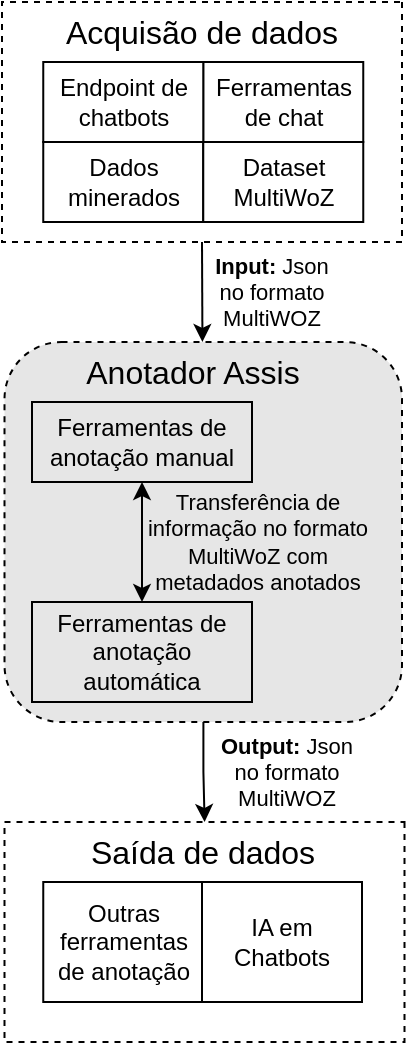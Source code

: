 <mxfile version="20.7.2" type="github">
  <diagram id="oAJdKiYyYe6bpVS6prKH" name="Page-1">
    <mxGraphModel dx="1434" dy="710" grid="1" gridSize="10" guides="1" tooltips="1" connect="1" arrows="1" fold="1" page="1" pageScale="1" pageWidth="850" pageHeight="1100" math="0" shadow="0">
      <root>
        <mxCell id="0" />
        <mxCell id="1" parent="0" />
        <mxCell id="dfSitunsThZcjfo4dWiY-11" value="" style="edgeStyle=orthogonalEdgeStyle;rounded=0;orthogonalLoop=1;jettySize=auto;html=1;" edge="1" parent="1" source="uoHW2_MDEuEodbXvVXq1-7" target="dfSitunsThZcjfo4dWiY-4">
          <mxGeometry relative="1" as="geometry" />
        </mxCell>
        <mxCell id="uoHW2_MDEuEodbXvVXq1-7" value="" style="rounded=1;whiteSpace=wrap;html=1;dashed=1;fillColor=#E6E6E6;" parent="1" vertex="1">
          <mxGeometry x="1.25" y="330" width="198.75" height="190" as="geometry" />
        </mxCell>
        <mxCell id="uoHW2_MDEuEodbXvVXq1-6" value="" style="rounded=1;whiteSpace=wrap;html=1;dashed=1;rotation=0;direction=south;arcSize=0;fillColor=none;" parent="1" vertex="1">
          <mxGeometry y="160" width="200" height="120" as="geometry" />
        </mxCell>
        <mxCell id="uoHW2_MDEuEodbXvVXq1-1" value="Ferramentas de chat" style="rounded=0;whiteSpace=wrap;html=1;" parent="1" vertex="1">
          <mxGeometry x="100.63" y="190" width="80" height="40" as="geometry" />
        </mxCell>
        <mxCell id="uoHW2_MDEuEodbXvVXq1-2" value="Dados minerados" style="rounded=0;whiteSpace=wrap;html=1;" parent="1" vertex="1">
          <mxGeometry x="20.63" y="230" width="80" height="40" as="geometry" />
        </mxCell>
        <mxCell id="uoHW2_MDEuEodbXvVXq1-3" value="Endpoint de chatbots" style="rounded=0;whiteSpace=wrap;html=1;" parent="1" vertex="1">
          <mxGeometry x="20.63" y="190" width="80" height="40" as="geometry" />
        </mxCell>
        <mxCell id="uoHW2_MDEuEodbXvVXq1-4" value="&lt;div&gt;Dataset MultiWoZ&lt;br&gt;&lt;/div&gt;" style="rounded=0;whiteSpace=wrap;html=1;" parent="1" vertex="1">
          <mxGeometry x="100.63" y="230" width="80" height="40" as="geometry" />
        </mxCell>
        <mxCell id="uoHW2_MDEuEodbXvVXq1-5" value="Ferramentas de anotação manual" style="rounded=0;whiteSpace=wrap;html=1;fillColor=none;" parent="1" vertex="1">
          <mxGeometry x="15" y="360" width="110" height="40" as="geometry" />
        </mxCell>
        <mxCell id="uoHW2_MDEuEodbXvVXq1-10" value="Acquisão de dados" style="text;html=1;strokeColor=none;fillColor=none;align=center;verticalAlign=middle;whiteSpace=wrap;rounded=0;dashed=1;fontSize=16;" parent="1" vertex="1">
          <mxGeometry y="160" width="200" height="30" as="geometry" />
        </mxCell>
        <mxCell id="uoHW2_MDEuEodbXvVXq1-12" value="Anotador Assis" style="text;html=1;strokeColor=none;fillColor=none;align=center;verticalAlign=middle;whiteSpace=wrap;rounded=0;dashed=1;fontSize=16;" parent="1" vertex="1">
          <mxGeometry x="33.75" y="330" width="122.5" height="30" as="geometry" />
        </mxCell>
        <mxCell id="uoHW2_MDEuEodbXvVXq1-14" value="Ferramentas de anotação automática" style="rounded=0;whiteSpace=wrap;html=1;fillColor=none;" parent="1" vertex="1">
          <mxGeometry x="15" y="460" width="110" height="50" as="geometry" />
        </mxCell>
        <mxCell id="uoHW2_MDEuEodbXvVXq1-17" value="" style="endArrow=classic;html=1;rounded=0;fontSize=16;exitX=1;exitY=0.5;exitDx=0;exitDy=0;" parent="1" source="uoHW2_MDEuEodbXvVXq1-6" target="uoHW2_MDEuEodbXvVXq1-7" edge="1">
          <mxGeometry width="50" height="50" relative="1" as="geometry">
            <mxPoint x="400" y="180" as="sourcePoint" />
            <mxPoint x="450" y="130" as="targetPoint" />
          </mxGeometry>
        </mxCell>
        <mxCell id="uoHW2_MDEuEodbXvVXq1-18" value="&lt;b&gt;Input:&lt;/b&gt; Json no formato MultiWOZ" style="text;html=1;strokeColor=none;fillColor=none;align=center;verticalAlign=middle;whiteSpace=wrap;rounded=0;dashed=1;fontSize=11;" parent="1" vertex="1">
          <mxGeometry x="105" y="290" width="60" height="30" as="geometry" />
        </mxCell>
        <mxCell id="uoHW2_MDEuEodbXvVXq1-19" value="" style="endArrow=classic;startArrow=classic;html=1;rounded=0;fontSize=11;entryX=0.5;entryY=1;entryDx=0;entryDy=0;" parent="1" source="uoHW2_MDEuEodbXvVXq1-14" target="uoHW2_MDEuEodbXvVXq1-5" edge="1">
          <mxGeometry width="50" height="50" relative="1" as="geometry">
            <mxPoint x="35" y="450" as="sourcePoint" />
            <mxPoint x="85" y="400" as="targetPoint" />
          </mxGeometry>
        </mxCell>
        <mxCell id="uoHW2_MDEuEodbXvVXq1-21" value="Transferência de informação no formato MultiWoZ com metadados anotados" style="text;html=1;strokeColor=none;fillColor=none;align=center;verticalAlign=middle;whiteSpace=wrap;rounded=0;dashed=1;fontSize=11;" parent="1" vertex="1">
          <mxGeometry x="70" y="415" width="116.25" height="30" as="geometry" />
        </mxCell>
        <mxCell id="dfSitunsThZcjfo4dWiY-4" value="" style="rounded=1;whiteSpace=wrap;html=1;dashed=1;rotation=0;direction=south;arcSize=0;fillColor=none;" vertex="1" parent="1">
          <mxGeometry x="1.25" y="570" width="200" height="110" as="geometry" />
        </mxCell>
        <mxCell id="dfSitunsThZcjfo4dWiY-7" value="Saída de dados" style="text;html=1;strokeColor=none;fillColor=none;align=center;verticalAlign=middle;whiteSpace=wrap;rounded=0;dashed=1;fontSize=16;" vertex="1" parent="1">
          <mxGeometry x="38.75" y="570" width="122.5" height="30" as="geometry" />
        </mxCell>
        <mxCell id="dfSitunsThZcjfo4dWiY-12" value="Outras ferramentas de anotação" style="rounded=0;whiteSpace=wrap;html=1;" vertex="1" parent="1">
          <mxGeometry x="20.63" y="600" width="80" height="60" as="geometry" />
        </mxCell>
        <mxCell id="dfSitunsThZcjfo4dWiY-13" value="IA em Chatbots" style="rounded=0;whiteSpace=wrap;html=1;" vertex="1" parent="1">
          <mxGeometry x="100" y="600" width="80" height="60" as="geometry" />
        </mxCell>
        <mxCell id="dfSitunsThZcjfo4dWiY-14" value="&lt;b&gt;Output:&lt;/b&gt; Json no formato MultiWOZ" style="text;html=1;strokeColor=none;fillColor=none;align=center;verticalAlign=middle;whiteSpace=wrap;rounded=0;dashed=1;fontSize=11;" vertex="1" parent="1">
          <mxGeometry x="105" y="530" width="75" height="30" as="geometry" />
        </mxCell>
      </root>
    </mxGraphModel>
  </diagram>
</mxfile>
